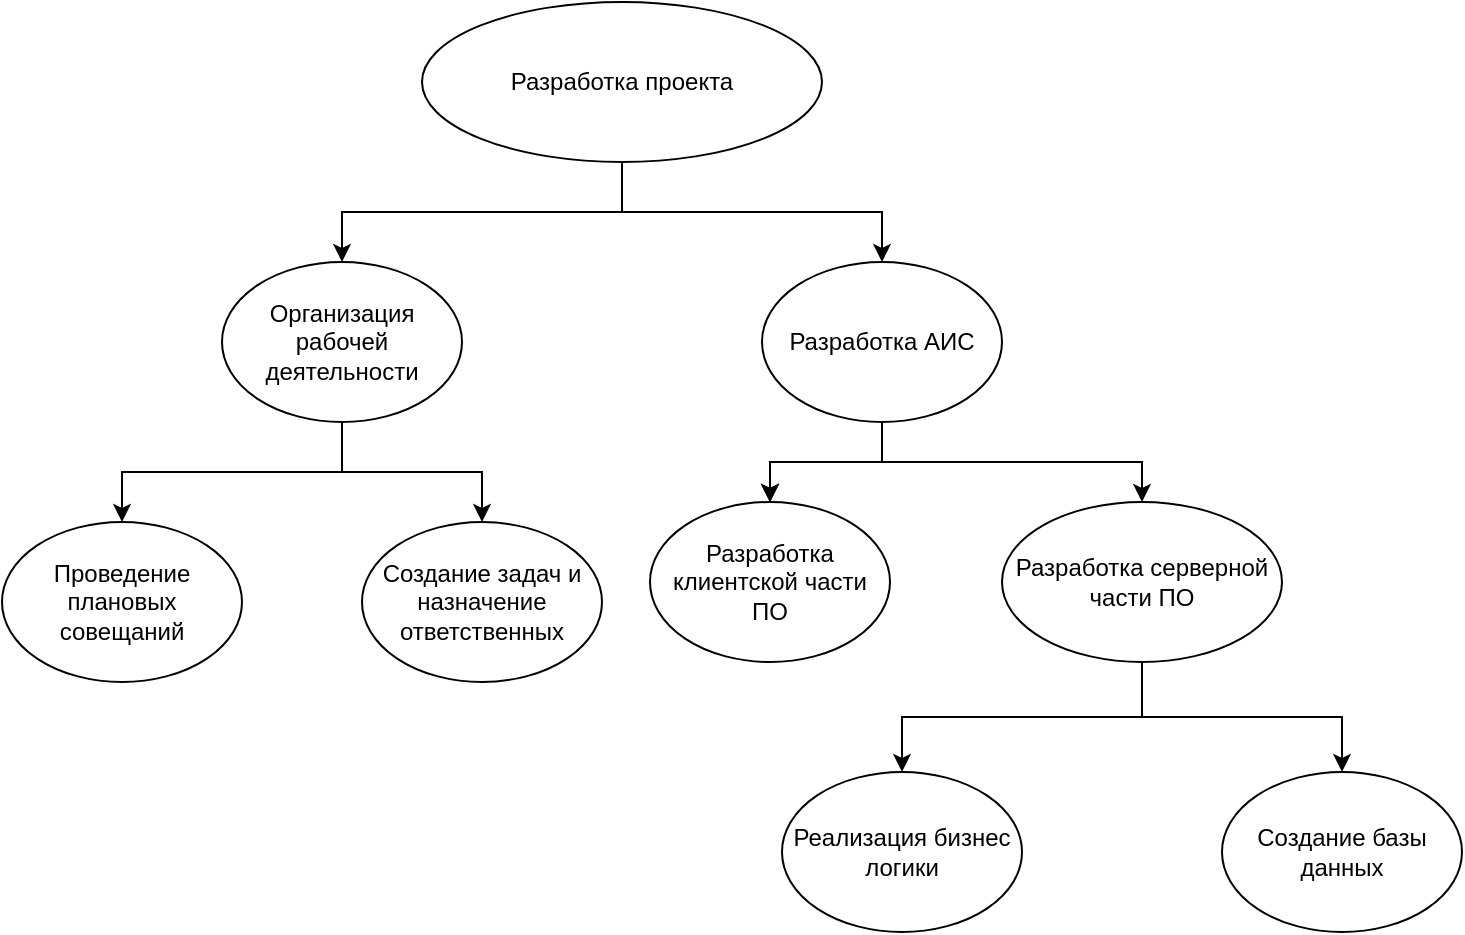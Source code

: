 <mxfile version="25.0.3">
  <diagram name="Страница — 1" id="vRzMZdwz5EZOQYl7_uts">
    <mxGraphModel dx="1259" dy="682" grid="1" gridSize="10" guides="1" tooltips="1" connect="1" arrows="1" fold="1" page="1" pageScale="1" pageWidth="827" pageHeight="1169" math="0" shadow="0">
      <root>
        <mxCell id="0" />
        <mxCell id="1" parent="0" />
        <mxCell id="3LYSY_J3okIBwxPLui9d-8" style="edgeStyle=orthogonalEdgeStyle;rounded=0;orthogonalLoop=1;jettySize=auto;html=1;exitX=0.5;exitY=1;exitDx=0;exitDy=0;" edge="1" parent="1" source="3LYSY_J3okIBwxPLui9d-1" target="3LYSY_J3okIBwxPLui9d-7">
          <mxGeometry relative="1" as="geometry" />
        </mxCell>
        <mxCell id="3LYSY_J3okIBwxPLui9d-10" style="edgeStyle=orthogonalEdgeStyle;rounded=0;orthogonalLoop=1;jettySize=auto;html=1;exitX=0.5;exitY=1;exitDx=0;exitDy=0;" edge="1" parent="1" source="3LYSY_J3okIBwxPLui9d-1" target="3LYSY_J3okIBwxPLui9d-9">
          <mxGeometry relative="1" as="geometry" />
        </mxCell>
        <mxCell id="3LYSY_J3okIBwxPLui9d-1" value="Разработка проекта" style="ellipse;whiteSpace=wrap;html=1;" vertex="1" parent="1">
          <mxGeometry x="300" y="120" width="200" height="80" as="geometry" />
        </mxCell>
        <mxCell id="3LYSY_J3okIBwxPLui9d-11" style="edgeStyle=orthogonalEdgeStyle;rounded=0;orthogonalLoop=1;jettySize=auto;html=1;entryX=0.5;entryY=0;entryDx=0;entryDy=0;" edge="1" parent="1" source="3LYSY_J3okIBwxPLui9d-7" target="3LYSY_J3okIBwxPLui9d-12">
          <mxGeometry relative="1" as="geometry">
            <mxPoint x="140" y="400" as="targetPoint" />
          </mxGeometry>
        </mxCell>
        <mxCell id="3LYSY_J3okIBwxPLui9d-13" style="edgeStyle=orthogonalEdgeStyle;rounded=0;orthogonalLoop=1;jettySize=auto;html=1;exitX=0.5;exitY=1;exitDx=0;exitDy=0;entryX=0.5;entryY=0;entryDx=0;entryDy=0;" edge="1" parent="1" source="3LYSY_J3okIBwxPLui9d-7" target="3LYSY_J3okIBwxPLui9d-14">
          <mxGeometry relative="1" as="geometry">
            <mxPoint x="320" y="410" as="targetPoint" />
          </mxGeometry>
        </mxCell>
        <mxCell id="3LYSY_J3okIBwxPLui9d-7" value="Организация рабочей деятельности" style="ellipse;whiteSpace=wrap;html=1;" vertex="1" parent="1">
          <mxGeometry x="200" y="250" width="120" height="80" as="geometry" />
        </mxCell>
        <mxCell id="3LYSY_J3okIBwxPLui9d-17" value="" style="edgeStyle=orthogonalEdgeStyle;rounded=0;orthogonalLoop=1;jettySize=auto;html=1;" edge="1" parent="1" source="3LYSY_J3okIBwxPLui9d-9" target="3LYSY_J3okIBwxPLui9d-16">
          <mxGeometry relative="1" as="geometry" />
        </mxCell>
        <mxCell id="3LYSY_J3okIBwxPLui9d-18" value="" style="edgeStyle=orthogonalEdgeStyle;rounded=0;orthogonalLoop=1;jettySize=auto;html=1;" edge="1" parent="1" source="3LYSY_J3okIBwxPLui9d-9" target="3LYSY_J3okIBwxPLui9d-16">
          <mxGeometry relative="1" as="geometry" />
        </mxCell>
        <mxCell id="3LYSY_J3okIBwxPLui9d-19" value="" style="edgeStyle=orthogonalEdgeStyle;rounded=0;orthogonalLoop=1;jettySize=auto;html=1;" edge="1" parent="1" source="3LYSY_J3okIBwxPLui9d-9" target="3LYSY_J3okIBwxPLui9d-16">
          <mxGeometry relative="1" as="geometry" />
        </mxCell>
        <mxCell id="3LYSY_J3okIBwxPLui9d-21" style="edgeStyle=orthogonalEdgeStyle;rounded=0;orthogonalLoop=1;jettySize=auto;html=1;exitX=0.5;exitY=1;exitDx=0;exitDy=0;" edge="1" parent="1" source="3LYSY_J3okIBwxPLui9d-9" target="3LYSY_J3okIBwxPLui9d-20">
          <mxGeometry relative="1" as="geometry" />
        </mxCell>
        <mxCell id="3LYSY_J3okIBwxPLui9d-9" value="Разработка АИС" style="ellipse;whiteSpace=wrap;html=1;" vertex="1" parent="1">
          <mxGeometry x="470" y="250" width="120" height="80" as="geometry" />
        </mxCell>
        <mxCell id="3LYSY_J3okIBwxPLui9d-12" value="Проведение плановых совещаний" style="ellipse;whiteSpace=wrap;html=1;" vertex="1" parent="1">
          <mxGeometry x="90" y="380" width="120" height="80" as="geometry" />
        </mxCell>
        <mxCell id="3LYSY_J3okIBwxPLui9d-14" value="Создание задач и назначение ответственных" style="ellipse;whiteSpace=wrap;html=1;" vertex="1" parent="1">
          <mxGeometry x="270" y="380" width="120" height="80" as="geometry" />
        </mxCell>
        <mxCell id="3LYSY_J3okIBwxPLui9d-16" value="Разработка клиентской части ПО" style="ellipse;whiteSpace=wrap;html=1;" vertex="1" parent="1">
          <mxGeometry x="414" y="370" width="120" height="80" as="geometry" />
        </mxCell>
        <mxCell id="3LYSY_J3okIBwxPLui9d-22" style="edgeStyle=orthogonalEdgeStyle;rounded=0;orthogonalLoop=1;jettySize=auto;html=1;entryX=0.5;entryY=0;entryDx=0;entryDy=0;" edge="1" parent="1" source="3LYSY_J3okIBwxPLui9d-20" target="3LYSY_J3okIBwxPLui9d-23">
          <mxGeometry relative="1" as="geometry">
            <mxPoint x="550" y="520" as="targetPoint" />
          </mxGeometry>
        </mxCell>
        <mxCell id="3LYSY_J3okIBwxPLui9d-24" style="edgeStyle=orthogonalEdgeStyle;rounded=0;orthogonalLoop=1;jettySize=auto;html=1;exitX=0.5;exitY=1;exitDx=0;exitDy=0;entryX=0.5;entryY=0;entryDx=0;entryDy=0;" edge="1" parent="1" source="3LYSY_J3okIBwxPLui9d-20" target="3LYSY_J3okIBwxPLui9d-25">
          <mxGeometry relative="1" as="geometry">
            <mxPoint x="710" y="530" as="targetPoint" />
          </mxGeometry>
        </mxCell>
        <mxCell id="3LYSY_J3okIBwxPLui9d-20" value="Разработка серверной части ПО" style="ellipse;whiteSpace=wrap;html=1;" vertex="1" parent="1">
          <mxGeometry x="590" y="370" width="140" height="80" as="geometry" />
        </mxCell>
        <mxCell id="3LYSY_J3okIBwxPLui9d-23" value="Реализация бизнес логики" style="ellipse;whiteSpace=wrap;html=1;" vertex="1" parent="1">
          <mxGeometry x="480" y="505" width="120" height="80" as="geometry" />
        </mxCell>
        <mxCell id="3LYSY_J3okIBwxPLui9d-25" value="Создание базы данных" style="ellipse;whiteSpace=wrap;html=1;" vertex="1" parent="1">
          <mxGeometry x="700" y="505" width="120" height="80" as="geometry" />
        </mxCell>
      </root>
    </mxGraphModel>
  </diagram>
</mxfile>
